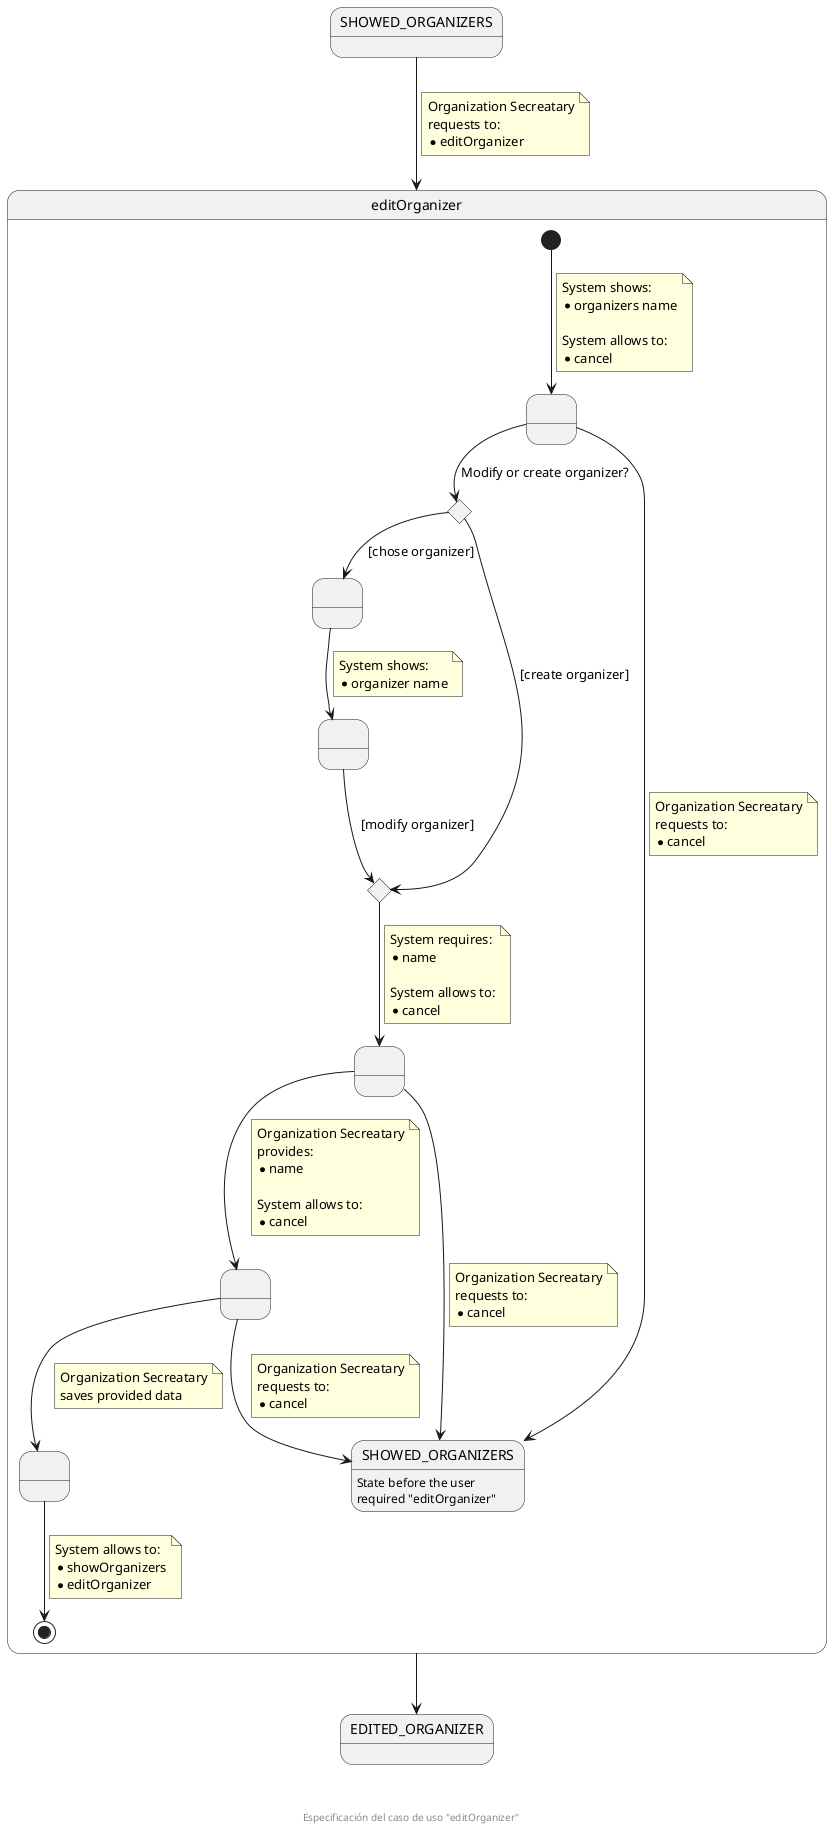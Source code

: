 @startuml
state SHOWED_ORGANIZERS
state editOrganizer {
  state " " as SHOWED_ORGANIZERS_TO_BE_EDITED
  state createOrModifyCHC <<choice>>
  state " " as providedOrganizer
  state " " as showedData
  state createOrModifyCHC2 <<choice>>
  state " " as pendingData
  state " " as providedData
  state " " as savedData
  [*] --> SHOWED_ORGANIZERS_TO_BE_EDITED
  note on link
    System shows:
    * organizers name

    System allows to:
    * cancel
  end note

  SHOWED_ORGANIZERS_TO_BE_EDITED --> createOrModifyCHC : Modify or create organizer?

  SHOWED_ORGANIZERS_TO_BE_EDITED --> SHOWED_ORGANIZERS_F
  note on link
    Organization Secreatary
    requests to:
    * cancel
  end note

  createOrModifyCHC --> providedOrganizer : [chose organizer]
  createOrModifyCHC --> createOrModifyCHC2 : [create organizer]
  providedOrganizer --> showedData
  note on link
    System shows:
    * organizer name
  end note
  showedData --> createOrModifyCHC2 : [modify organizer]
  createOrModifyCHC2 --> pendingData
  note on link
    System requires:
    * name

    System allows to:
    * cancel
  end note
  pendingData --> SHOWED_ORGANIZERS_F
  note on link
    Organization Secreatary
    requests to:
    * cancel
  end note

  pendingData --> providedData
  note on link
    Organization Secreatary
    provides:
    * name

    System allows to:
    * cancel
  end note

  providedData --> savedData
  note on link
    Organization Secreatary
    saves provided data
  end note

  providedData --> SHOWED_ORGANIZERS_F
  note on link
    Organization Secreatary
    requests to:
    * cancel
  end note

  savedData --> [*]
  note on link
    System allows to:
    * showOrganizers
    * editOrganizer
  end note
}
state EDITED_ORGANIZER
state "SHOWED_ORGANIZERS" as SHOWED_ORGANIZERS_F : State before the user\nrequired "editOrganizer"

SHOWED_ORGANIZERS --> editOrganizer
note on link
  Organization Secreatary
  requests to:
  * editOrganizer
end note

editOrganizer --> EDITED_ORGANIZER

footer \n\n\n Especificación del caso de uso "editOrganizer"
@enduml
